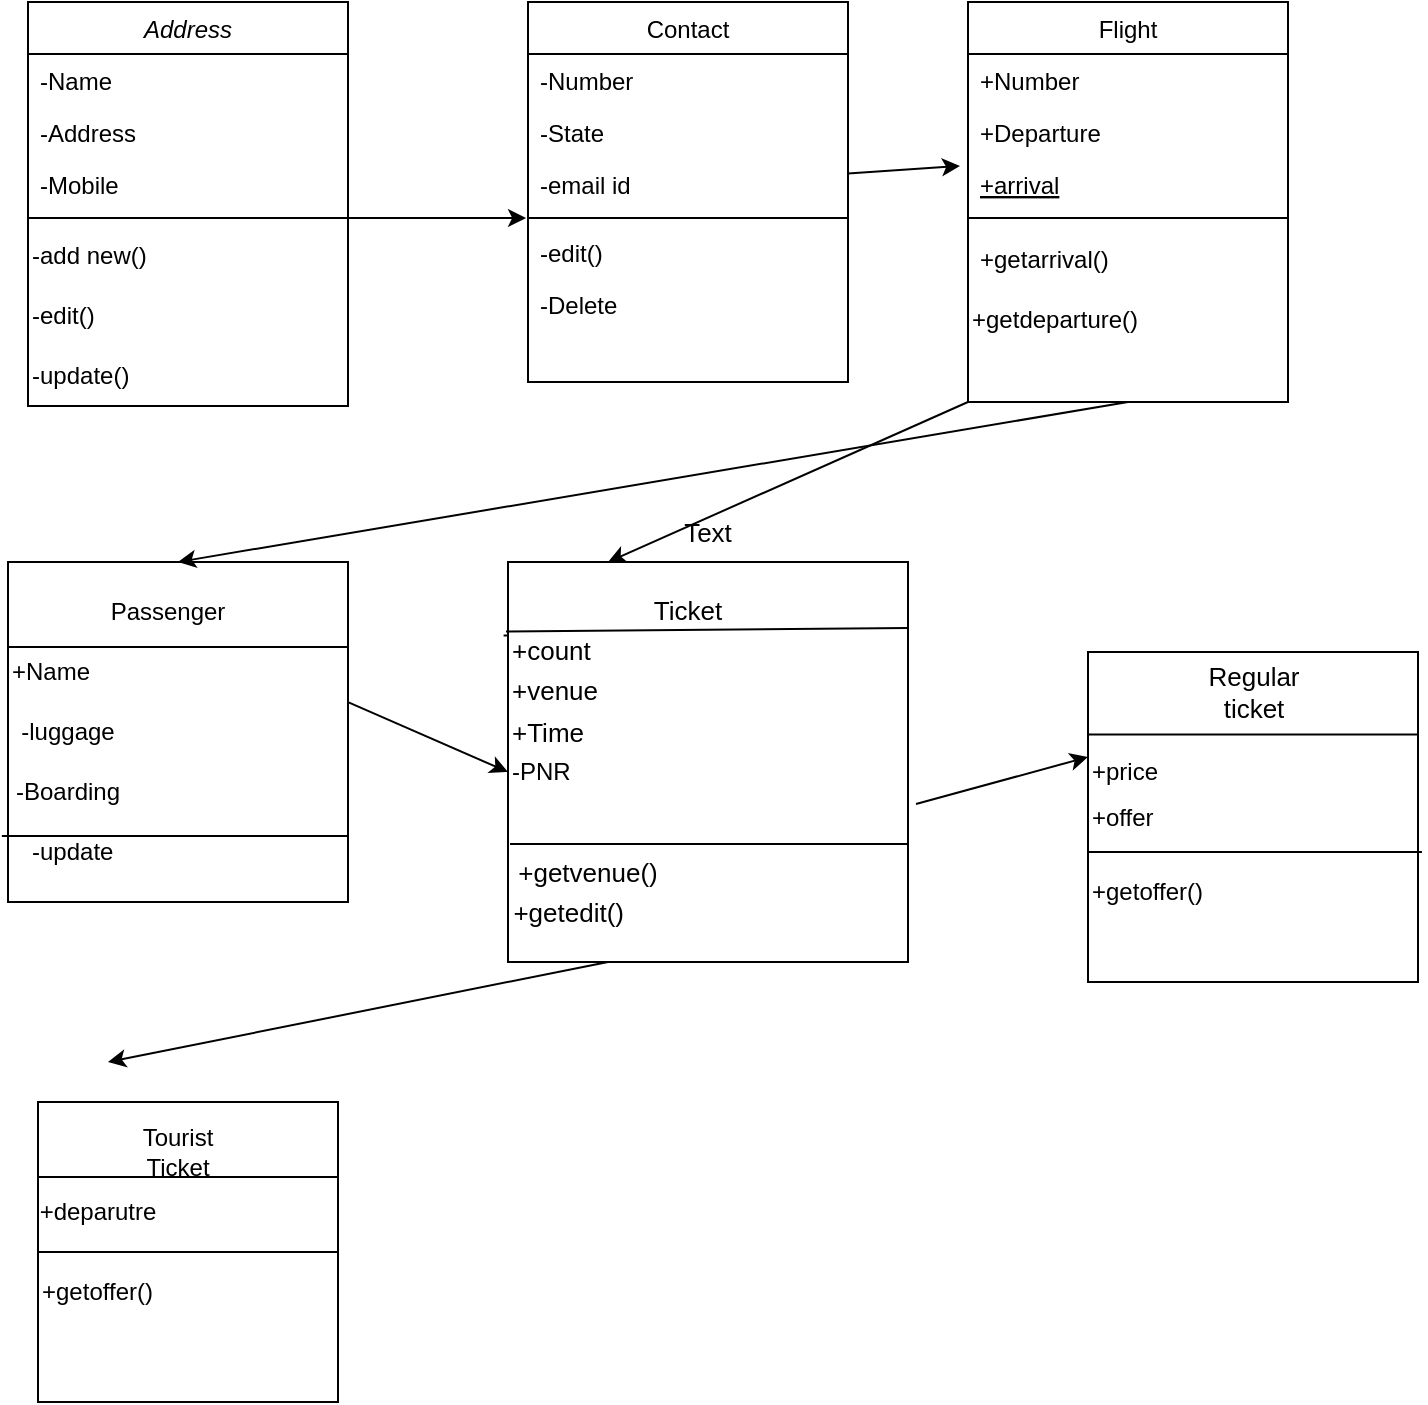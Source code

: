 <mxfile version="16.4.2" type="device"><diagram id="C5RBs43oDa-KdzZeNtuy" name="Page-1"><mxGraphModel dx="1038" dy="564" grid="1" gridSize="10" guides="1" tooltips="1" connect="1" arrows="1" fold="1" page="1" pageScale="1" pageWidth="827" pageHeight="1169" math="0" shadow="0"><root><mxCell id="WIyWlLk6GJQsqaUBKTNV-0"/><mxCell id="WIyWlLk6GJQsqaUBKTNV-1" parent="WIyWlLk6GJQsqaUBKTNV-0"/><mxCell id="zkfFHV4jXpPFQw0GAbJ--0" value="Address" style="swimlane;fontStyle=2;align=center;verticalAlign=top;childLayout=stackLayout;horizontal=1;startSize=26;horizontalStack=0;resizeParent=1;resizeLast=0;collapsible=1;marginBottom=0;rounded=0;shadow=0;strokeWidth=1;" parent="WIyWlLk6GJQsqaUBKTNV-1" vertex="1"><mxGeometry x="70" y="80" width="160" height="202" as="geometry"><mxRectangle x="230" y="140" width="160" height="26" as="alternateBounds"/></mxGeometry></mxCell><mxCell id="zkfFHV4jXpPFQw0GAbJ--1" value="-Name " style="text;align=left;verticalAlign=top;spacingLeft=4;spacingRight=4;overflow=hidden;rotatable=0;points=[[0,0.5],[1,0.5]];portConstraint=eastwest;" parent="zkfFHV4jXpPFQw0GAbJ--0" vertex="1"><mxGeometry y="26" width="160" height="26" as="geometry"/></mxCell><mxCell id="zkfFHV4jXpPFQw0GAbJ--3" value="-Address" style="text;align=left;verticalAlign=top;spacingLeft=4;spacingRight=4;overflow=hidden;rotatable=0;points=[[0,0.5],[1,0.5]];portConstraint=eastwest;rounded=0;shadow=0;html=0;" parent="zkfFHV4jXpPFQw0GAbJ--0" vertex="1"><mxGeometry y="52" width="160" height="26" as="geometry"/></mxCell><mxCell id="zkfFHV4jXpPFQw0GAbJ--5" value="-Mobile" style="text;align=left;verticalAlign=top;spacingLeft=4;spacingRight=4;overflow=hidden;rotatable=0;points=[[0,0.5],[1,0.5]];portConstraint=eastwest;" parent="zkfFHV4jXpPFQw0GAbJ--0" vertex="1"><mxGeometry y="78" width="160" height="26" as="geometry"/></mxCell><mxCell id="zkfFHV4jXpPFQw0GAbJ--4" value="" style="line;html=1;strokeWidth=1;align=left;verticalAlign=middle;spacingTop=-1;spacingLeft=3;spacingRight=3;rotatable=0;labelPosition=right;points=[];portConstraint=eastwest;" parent="zkfFHV4jXpPFQw0GAbJ--0" vertex="1"><mxGeometry y="104" width="160" height="8" as="geometry"/></mxCell><mxCell id="F2bM2LlYn9dW8FYbgGDe-0" value="-add new()" style="text;html=1;strokeColor=none;fillColor=none;align=left;verticalAlign=middle;whiteSpace=wrap;rounded=0;" vertex="1" parent="zkfFHV4jXpPFQw0GAbJ--0"><mxGeometry y="112" width="160" height="30" as="geometry"/></mxCell><mxCell id="F2bM2LlYn9dW8FYbgGDe-1" value="-edit()" style="text;html=1;strokeColor=none;fillColor=none;align=left;verticalAlign=middle;whiteSpace=wrap;rounded=0;" vertex="1" parent="zkfFHV4jXpPFQw0GAbJ--0"><mxGeometry y="142" width="160" height="30" as="geometry"/></mxCell><mxCell id="F2bM2LlYn9dW8FYbgGDe-2" value="&lt;div align=&quot;left&quot;&gt;-update()&lt;/div&gt;" style="text;html=1;strokeColor=none;fillColor=none;align=left;verticalAlign=middle;whiteSpace=wrap;rounded=0;" vertex="1" parent="zkfFHV4jXpPFQw0GAbJ--0"><mxGeometry y="172" width="160" height="30" as="geometry"/></mxCell><mxCell id="zkfFHV4jXpPFQw0GAbJ--6" value="Flight" style="swimlane;fontStyle=0;align=center;verticalAlign=top;childLayout=stackLayout;horizontal=1;startSize=26;horizontalStack=0;resizeParent=1;resizeLast=0;collapsible=1;marginBottom=0;rounded=0;shadow=0;strokeWidth=1;" parent="WIyWlLk6GJQsqaUBKTNV-1" vertex="1"><mxGeometry x="540" y="80" width="160" height="200" as="geometry"><mxRectangle x="130" y="380" width="160" height="26" as="alternateBounds"/></mxGeometry></mxCell><mxCell id="zkfFHV4jXpPFQw0GAbJ--7" value="+Number" style="text;align=left;verticalAlign=top;spacingLeft=4;spacingRight=4;overflow=hidden;rotatable=0;points=[[0,0.5],[1,0.5]];portConstraint=eastwest;" parent="zkfFHV4jXpPFQw0GAbJ--6" vertex="1"><mxGeometry y="26" width="160" height="26" as="geometry"/></mxCell><mxCell id="zkfFHV4jXpPFQw0GAbJ--8" value="+Departure" style="text;align=left;verticalAlign=top;spacingLeft=4;spacingRight=4;overflow=hidden;rotatable=0;points=[[0,0.5],[1,0.5]];portConstraint=eastwest;rounded=0;shadow=0;html=0;" parent="zkfFHV4jXpPFQw0GAbJ--6" vertex="1"><mxGeometry y="52" width="160" height="26" as="geometry"/></mxCell><mxCell id="zkfFHV4jXpPFQw0GAbJ--10" value="+arrival" style="text;align=left;verticalAlign=top;spacingLeft=4;spacingRight=4;overflow=hidden;rotatable=0;points=[[0,0.5],[1,0.5]];portConstraint=eastwest;fontStyle=4" parent="zkfFHV4jXpPFQw0GAbJ--6" vertex="1"><mxGeometry y="78" width="160" height="26" as="geometry"/></mxCell><mxCell id="zkfFHV4jXpPFQw0GAbJ--9" value="" style="line;html=1;strokeWidth=1;align=left;verticalAlign=middle;spacingTop=-1;spacingLeft=3;spacingRight=3;rotatable=0;labelPosition=right;points=[];portConstraint=eastwest;" parent="zkfFHV4jXpPFQw0GAbJ--6" vertex="1"><mxGeometry y="104" width="160" height="8" as="geometry"/></mxCell><mxCell id="zkfFHV4jXpPFQw0GAbJ--11" value="+getarrival()" style="text;align=left;verticalAlign=bottom;spacingLeft=4;spacingRight=4;overflow=hidden;rotatable=0;points=[[0,0.5],[1,0.5]];portConstraint=eastwest;" parent="zkfFHV4jXpPFQw0GAbJ--6" vertex="1"><mxGeometry y="112" width="160" height="26" as="geometry"/></mxCell><mxCell id="F2bM2LlYn9dW8FYbgGDe-3" value="&lt;div align=&quot;left&quot;&gt;+getdeparture()&lt;/div&gt;" style="text;html=1;strokeColor=none;fillColor=none;align=left;verticalAlign=bottom;whiteSpace=wrap;rounded=0;" vertex="1" parent="zkfFHV4jXpPFQw0GAbJ--6"><mxGeometry y="138" width="160" height="30" as="geometry"/></mxCell><mxCell id="zkfFHV4jXpPFQw0GAbJ--17" value="Contact" style="swimlane;fontStyle=0;align=center;verticalAlign=top;childLayout=stackLayout;horizontal=1;startSize=26;horizontalStack=0;resizeParent=1;resizeLast=0;collapsible=1;marginBottom=0;rounded=0;shadow=0;strokeWidth=1;" parent="WIyWlLk6GJQsqaUBKTNV-1" vertex="1"><mxGeometry x="320" y="80" width="160" height="190" as="geometry"><mxRectangle x="550" y="140" width="160" height="26" as="alternateBounds"/></mxGeometry></mxCell><mxCell id="zkfFHV4jXpPFQw0GAbJ--18" value="-Number " style="text;align=left;verticalAlign=top;spacingLeft=4;spacingRight=4;overflow=hidden;rotatable=0;points=[[0,0.5],[1,0.5]];portConstraint=eastwest;" parent="zkfFHV4jXpPFQw0GAbJ--17" vertex="1"><mxGeometry y="26" width="160" height="26" as="geometry"/></mxCell><mxCell id="zkfFHV4jXpPFQw0GAbJ--20" value="-State" style="text;align=left;verticalAlign=top;spacingLeft=4;spacingRight=4;overflow=hidden;rotatable=0;points=[[0,0.5],[1,0.5]];portConstraint=eastwest;rounded=0;shadow=0;html=0;" parent="zkfFHV4jXpPFQw0GAbJ--17" vertex="1"><mxGeometry y="52" width="160" height="26" as="geometry"/></mxCell><mxCell id="zkfFHV4jXpPFQw0GAbJ--21" value="-email id" style="text;align=left;verticalAlign=top;spacingLeft=4;spacingRight=4;overflow=hidden;rotatable=0;points=[[0,0.5],[1,0.5]];portConstraint=eastwest;rounded=0;shadow=0;html=0;" parent="zkfFHV4jXpPFQw0GAbJ--17" vertex="1"><mxGeometry y="78" width="160" height="26" as="geometry"/></mxCell><mxCell id="zkfFHV4jXpPFQw0GAbJ--23" value="" style="line;html=1;strokeWidth=1;align=left;verticalAlign=middle;spacingTop=-1;spacingLeft=3;spacingRight=3;rotatable=0;labelPosition=right;points=[];portConstraint=eastwest;" parent="zkfFHV4jXpPFQw0GAbJ--17" vertex="1"><mxGeometry y="104" width="160" height="8" as="geometry"/></mxCell><mxCell id="zkfFHV4jXpPFQw0GAbJ--24" value="-edit()" style="text;align=left;verticalAlign=top;spacingLeft=4;spacingRight=4;overflow=hidden;rotatable=0;points=[[0,0.5],[1,0.5]];portConstraint=eastwest;" parent="zkfFHV4jXpPFQw0GAbJ--17" vertex="1"><mxGeometry y="112" width="160" height="26" as="geometry"/></mxCell><mxCell id="zkfFHV4jXpPFQw0GAbJ--25" value="-Delete" style="text;align=left;verticalAlign=top;spacingLeft=4;spacingRight=4;overflow=hidden;rotatable=0;points=[[0,0.5],[1,0.5]];portConstraint=eastwest;" parent="zkfFHV4jXpPFQw0GAbJ--17" vertex="1"><mxGeometry y="138" width="160" height="26" as="geometry"/></mxCell><mxCell id="F2bM2LlYn9dW8FYbgGDe-4" value="" style="whiteSpace=wrap;html=1;aspect=fixed;" vertex="1" parent="WIyWlLk6GJQsqaUBKTNV-1"><mxGeometry x="60" y="360" width="170" height="170" as="geometry"/></mxCell><mxCell id="F2bM2LlYn9dW8FYbgGDe-5" value="Passenger" style="text;html=1;strokeColor=none;fillColor=none;align=center;verticalAlign=middle;whiteSpace=wrap;rounded=0;" vertex="1" parent="WIyWlLk6GJQsqaUBKTNV-1"><mxGeometry x="110" y="370" width="60" height="30" as="geometry"/></mxCell><mxCell id="F2bM2LlYn9dW8FYbgGDe-7" value="" style="endArrow=none;html=1;rounded=0;exitX=0;exitY=0.25;exitDx=0;exitDy=0;entryX=1;entryY=0.25;entryDx=0;entryDy=0;" edge="1" parent="WIyWlLk6GJQsqaUBKTNV-1" source="F2bM2LlYn9dW8FYbgGDe-4" target="F2bM2LlYn9dW8FYbgGDe-4"><mxGeometry width="50" height="50" relative="1" as="geometry"><mxPoint x="390" y="370" as="sourcePoint"/><mxPoint x="220" y="400" as="targetPoint"/></mxGeometry></mxCell><mxCell id="F2bM2LlYn9dW8FYbgGDe-8" value="-Boarding" style="text;html=1;strokeColor=none;fillColor=none;align=center;verticalAlign=middle;whiteSpace=wrap;rounded=0;" vertex="1" parent="WIyWlLk6GJQsqaUBKTNV-1"><mxGeometry x="60" y="460" width="60" height="30" as="geometry"/></mxCell><mxCell id="F2bM2LlYn9dW8FYbgGDe-9" value="+Name" style="text;html=1;strokeColor=none;fillColor=none;align=left;verticalAlign=middle;whiteSpace=wrap;rounded=0;" vertex="1" parent="WIyWlLk6GJQsqaUBKTNV-1"><mxGeometry x="60" y="400" width="60" height="30" as="geometry"/></mxCell><mxCell id="F2bM2LlYn9dW8FYbgGDe-10" value="-luggage" style="text;html=1;strokeColor=none;fillColor=none;align=center;verticalAlign=middle;whiteSpace=wrap;rounded=0;" vertex="1" parent="WIyWlLk6GJQsqaUBKTNV-1"><mxGeometry x="60" y="430" width="60" height="30" as="geometry"/></mxCell><mxCell id="F2bM2LlYn9dW8FYbgGDe-11" value="" style="endArrow=none;html=1;rounded=0;exitX=-0.011;exitY=0.184;exitDx=0;exitDy=0;exitPerimeter=0;entryX=0.995;entryY=0.184;entryDx=0;entryDy=0;entryPerimeter=0;" edge="1" parent="WIyWlLk6GJQsqaUBKTNV-1" source="F2bM2LlYn9dW8FYbgGDe-15" target="F2bM2LlYn9dW8FYbgGDe-15"><mxGeometry width="50" height="50" relative="1" as="geometry"><mxPoint x="390" y="370" as="sourcePoint"/><mxPoint x="440" y="320" as="targetPoint"/></mxGeometry></mxCell><mxCell id="F2bM2LlYn9dW8FYbgGDe-12" value="" style="endArrow=none;html=1;rounded=0;exitX=-0.018;exitY=0.806;exitDx=0;exitDy=0;exitPerimeter=0;entryX=1;entryY=0.806;entryDx=0;entryDy=0;entryPerimeter=0;" edge="1" parent="WIyWlLk6GJQsqaUBKTNV-1" source="F2bM2LlYn9dW8FYbgGDe-4" target="F2bM2LlYn9dW8FYbgGDe-4"><mxGeometry width="50" height="50" relative="1" as="geometry"><mxPoint x="390" y="370" as="sourcePoint"/><mxPoint x="230" y="490" as="targetPoint"/></mxGeometry></mxCell><mxCell id="F2bM2LlYn9dW8FYbgGDe-13" value="&lt;div align=&quot;left&quot;&gt;-update&lt;/div&gt;" style="text;html=1;strokeColor=none;fillColor=none;align=left;verticalAlign=middle;whiteSpace=wrap;rounded=0;" vertex="1" parent="WIyWlLk6GJQsqaUBKTNV-1"><mxGeometry x="70" y="490" width="60" height="30" as="geometry"/></mxCell><mxCell id="F2bM2LlYn9dW8FYbgGDe-15" value="" style="whiteSpace=wrap;html=1;aspect=fixed;" vertex="1" parent="WIyWlLk6GJQsqaUBKTNV-1"><mxGeometry x="310" y="360" width="200" height="200" as="geometry"/></mxCell><mxCell id="F2bM2LlYn9dW8FYbgGDe-17" value="Ticket" style="text;html=1;strokeColor=none;fillColor=none;align=center;verticalAlign=top;whiteSpace=wrap;rounded=0;fontSize=13;" vertex="1" parent="WIyWlLk6GJQsqaUBKTNV-1"><mxGeometry x="370" y="370" width="60" height="30" as="geometry"/></mxCell><mxCell id="F2bM2LlYn9dW8FYbgGDe-18" value="" style="endArrow=none;html=1;rounded=0;exitX=-0.005;exitY=0.174;exitDx=0;exitDy=0;exitPerimeter=0;" edge="1" parent="WIyWlLk6GJQsqaUBKTNV-1" source="F2bM2LlYn9dW8FYbgGDe-15"><mxGeometry width="50" height="50" relative="1" as="geometry"><mxPoint x="390" y="370" as="sourcePoint"/><mxPoint x="510" y="393" as="targetPoint"/></mxGeometry></mxCell><mxCell id="F2bM2LlYn9dW8FYbgGDe-19" value="Text" style="text;html=1;strokeColor=none;fillColor=none;align=center;verticalAlign=middle;whiteSpace=wrap;rounded=0;fontSize=13;" vertex="1" parent="WIyWlLk6GJQsqaUBKTNV-1"><mxGeometry x="380" y="330" width="60" height="30" as="geometry"/></mxCell><mxCell id="F2bM2LlYn9dW8FYbgGDe-20" value="+count" style="text;html=1;strokeColor=none;fillColor=none;align=left;verticalAlign=top;whiteSpace=wrap;rounded=0;fontSize=13;" vertex="1" parent="WIyWlLk6GJQsqaUBKTNV-1"><mxGeometry x="310" y="390" width="60" height="30" as="geometry"/></mxCell><mxCell id="F2bM2LlYn9dW8FYbgGDe-21" value="+venue" style="text;html=1;strokeColor=none;fillColor=none;align=left;verticalAlign=top;whiteSpace=wrap;rounded=0;fontSize=13;" vertex="1" parent="WIyWlLk6GJQsqaUBKTNV-1"><mxGeometry x="310" y="410" width="60" height="30" as="geometry"/></mxCell><mxCell id="F2bM2LlYn9dW8FYbgGDe-22" value="+Time" style="text;html=1;strokeColor=none;fillColor=none;align=left;verticalAlign=middle;whiteSpace=wrap;rounded=0;fontSize=13;" vertex="1" parent="WIyWlLk6GJQsqaUBKTNV-1"><mxGeometry x="310" y="430" width="60" height="30" as="geometry"/></mxCell><mxCell id="F2bM2LlYn9dW8FYbgGDe-23" value="-PNR" style="text;html=1;strokeColor=none;fillColor=none;align=left;verticalAlign=middle;whiteSpace=wrap;rounded=0;fontSize=12;" vertex="1" parent="WIyWlLk6GJQsqaUBKTNV-1"><mxGeometry x="310" y="450" width="60" height="30" as="geometry"/></mxCell><mxCell id="F2bM2LlYn9dW8FYbgGDe-24" value="" style="endArrow=none;html=1;rounded=0;fontSize=12;exitX=0.005;exitY=0.705;exitDx=0;exitDy=0;exitPerimeter=0;" edge="1" parent="WIyWlLk6GJQsqaUBKTNV-1" source="F2bM2LlYn9dW8FYbgGDe-15"><mxGeometry width="50" height="50" relative="1" as="geometry"><mxPoint x="390" y="370" as="sourcePoint"/><mxPoint x="510" y="501" as="targetPoint"/></mxGeometry></mxCell><mxCell id="F2bM2LlYn9dW8FYbgGDe-25" value="+getvenue()" style="text;html=1;strokeColor=none;fillColor=none;align=center;verticalAlign=middle;whiteSpace=wrap;rounded=0;fontSize=13;" vertex="1" parent="WIyWlLk6GJQsqaUBKTNV-1"><mxGeometry x="320" y="500" width="60" height="30" as="geometry"/></mxCell><mxCell id="F2bM2LlYn9dW8FYbgGDe-26" value="+getedit()" style="text;html=1;strokeColor=none;fillColor=none;align=right;verticalAlign=middle;whiteSpace=wrap;rounded=0;fontSize=13;" vertex="1" parent="WIyWlLk6GJQsqaUBKTNV-1"><mxGeometry x="310" y="520" width="60" height="30" as="geometry"/></mxCell><mxCell id="F2bM2LlYn9dW8FYbgGDe-28" value="" style="whiteSpace=wrap;html=1;aspect=fixed;fontSize=13;" vertex="1" parent="WIyWlLk6GJQsqaUBKTNV-1"><mxGeometry x="600" y="405" width="165" height="165" as="geometry"/></mxCell><mxCell id="F2bM2LlYn9dW8FYbgGDe-29" value="Regular ticket" style="text;html=1;strokeColor=none;fillColor=none;align=center;verticalAlign=middle;whiteSpace=wrap;rounded=0;fontSize=13;" vertex="1" parent="WIyWlLk6GJQsqaUBKTNV-1"><mxGeometry x="652.5" y="410" width="60" height="30" as="geometry"/></mxCell><mxCell id="F2bM2LlYn9dW8FYbgGDe-30" value="" style="endArrow=none;html=1;rounded=0;fontSize=13;entryX=1;entryY=0.25;entryDx=0;entryDy=0;exitX=0;exitY=0.25;exitDx=0;exitDy=0;" edge="1" parent="WIyWlLk6GJQsqaUBKTNV-1" source="F2bM2LlYn9dW8FYbgGDe-28" target="F2bM2LlYn9dW8FYbgGDe-28"><mxGeometry width="50" height="50" relative="1" as="geometry"><mxPoint x="610" y="446" as="sourcePoint"/><mxPoint x="440" y="320" as="targetPoint"/></mxGeometry></mxCell><mxCell id="F2bM2LlYn9dW8FYbgGDe-31" value="+price" style="text;html=1;strokeColor=none;fillColor=none;align=left;verticalAlign=middle;whiteSpace=wrap;rounded=0;fontSize=12;" vertex="1" parent="WIyWlLk6GJQsqaUBKTNV-1"><mxGeometry x="600" y="450" width="60" height="30" as="geometry"/></mxCell><mxCell id="F2bM2LlYn9dW8FYbgGDe-32" value="&lt;div align=&quot;left&quot;&gt;+offer&lt;/div&gt;" style="text;html=1;strokeColor=none;fillColor=none;align=left;verticalAlign=middle;whiteSpace=wrap;rounded=0;fontSize=12;" vertex="1" parent="WIyWlLk6GJQsqaUBKTNV-1"><mxGeometry x="600" y="472.5" width="60" height="30" as="geometry"/></mxCell><mxCell id="F2bM2LlYn9dW8FYbgGDe-33" value="" style="endArrow=none;html=1;rounded=0;fontSize=12;entryX=1.012;entryY=0.606;entryDx=0;entryDy=0;entryPerimeter=0;" edge="1" parent="WIyWlLk6GJQsqaUBKTNV-1" target="F2bM2LlYn9dW8FYbgGDe-28"><mxGeometry width="50" height="50" relative="1" as="geometry"><mxPoint x="600" y="505" as="sourcePoint"/><mxPoint x="440" y="320" as="targetPoint"/></mxGeometry></mxCell><mxCell id="F2bM2LlYn9dW8FYbgGDe-34" value="&lt;div align=&quot;left&quot;&gt;+getoffer()&lt;/div&gt;" style="text;html=1;strokeColor=none;fillColor=none;align=left;verticalAlign=middle;whiteSpace=wrap;rounded=0;fontSize=12;" vertex="1" parent="WIyWlLk6GJQsqaUBKTNV-1"><mxGeometry x="600" y="510" width="60" height="30" as="geometry"/></mxCell><mxCell id="F2bM2LlYn9dW8FYbgGDe-35" value="" style="whiteSpace=wrap;html=1;aspect=fixed;fontSize=12;" vertex="1" parent="WIyWlLk6GJQsqaUBKTNV-1"><mxGeometry x="75" y="630" width="150" height="150" as="geometry"/></mxCell><mxCell id="F2bM2LlYn9dW8FYbgGDe-36" value="Tourist Ticket" style="text;html=1;strokeColor=none;fillColor=none;align=center;verticalAlign=middle;whiteSpace=wrap;rounded=0;fontSize=12;" vertex="1" parent="WIyWlLk6GJQsqaUBKTNV-1"><mxGeometry x="115" y="640" width="60" height="30" as="geometry"/></mxCell><mxCell id="F2bM2LlYn9dW8FYbgGDe-37" value="" style="endArrow=none;html=1;rounded=0;fontSize=12;exitX=0;exitY=0.25;exitDx=0;exitDy=0;entryX=1;entryY=0.25;entryDx=0;entryDy=0;" edge="1" parent="WIyWlLk6GJQsqaUBKTNV-1" source="F2bM2LlYn9dW8FYbgGDe-35" target="F2bM2LlYn9dW8FYbgGDe-35"><mxGeometry width="50" height="50" relative="1" as="geometry"><mxPoint x="390" y="550" as="sourcePoint"/><mxPoint x="440" y="500" as="targetPoint"/></mxGeometry></mxCell><mxCell id="F2bM2LlYn9dW8FYbgGDe-38" value="+deparutre" style="text;html=1;strokeColor=none;fillColor=none;align=center;verticalAlign=middle;whiteSpace=wrap;rounded=0;fontSize=12;" vertex="1" parent="WIyWlLk6GJQsqaUBKTNV-1"><mxGeometry x="75" y="670" width="60" height="30" as="geometry"/></mxCell><mxCell id="F2bM2LlYn9dW8FYbgGDe-39" value="" style="endArrow=none;html=1;rounded=0;fontSize=12;exitX=0;exitY=0.5;exitDx=0;exitDy=0;entryX=1;entryY=0.5;entryDx=0;entryDy=0;" edge="1" parent="WIyWlLk6GJQsqaUBKTNV-1" source="F2bM2LlYn9dW8FYbgGDe-35" target="F2bM2LlYn9dW8FYbgGDe-35"><mxGeometry width="50" height="50" relative="1" as="geometry"><mxPoint x="390" y="550" as="sourcePoint"/><mxPoint x="440" y="500" as="targetPoint"/></mxGeometry></mxCell><mxCell id="F2bM2LlYn9dW8FYbgGDe-41" value="+getoffer()" style="text;html=1;strokeColor=none;fillColor=none;align=left;verticalAlign=middle;whiteSpace=wrap;rounded=0;fontSize=12;" vertex="1" parent="WIyWlLk6GJQsqaUBKTNV-1"><mxGeometry x="75" y="710" width="60" height="30" as="geometry"/></mxCell><mxCell id="F2bM2LlYn9dW8FYbgGDe-42" value="" style="endArrow=classic;html=1;rounded=0;fontSize=12;entryX=-0.006;entryY=0.5;entryDx=0;entryDy=0;entryPerimeter=0;" edge="1" parent="WIyWlLk6GJQsqaUBKTNV-1" source="zkfFHV4jXpPFQw0GAbJ--4" target="zkfFHV4jXpPFQw0GAbJ--23"><mxGeometry width="50" height="50" relative="1" as="geometry"><mxPoint x="390" y="230" as="sourcePoint"/><mxPoint x="310" y="180" as="targetPoint"/></mxGeometry></mxCell><mxCell id="F2bM2LlYn9dW8FYbgGDe-43" value="" style="endArrow=classic;html=1;rounded=0;fontSize=12;entryX=0.25;entryY=0;entryDx=0;entryDy=0;exitX=0;exitY=1;exitDx=0;exitDy=0;" edge="1" parent="WIyWlLk6GJQsqaUBKTNV-1" source="zkfFHV4jXpPFQw0GAbJ--6" target="F2bM2LlYn9dW8FYbgGDe-15"><mxGeometry width="50" height="50" relative="1" as="geometry"><mxPoint x="390" y="230" as="sourcePoint"/><mxPoint x="440" y="180" as="targetPoint"/></mxGeometry></mxCell><mxCell id="F2bM2LlYn9dW8FYbgGDe-44" value="" style="endArrow=classic;html=1;rounded=0;fontSize=12;entryX=0.5;entryY=0;entryDx=0;entryDy=0;exitX=0.5;exitY=1;exitDx=0;exitDy=0;" edge="1" parent="WIyWlLk6GJQsqaUBKTNV-1" source="zkfFHV4jXpPFQw0GAbJ--6" target="F2bM2LlYn9dW8FYbgGDe-4"><mxGeometry width="50" height="50" relative="1" as="geometry"><mxPoint x="390" y="230" as="sourcePoint"/><mxPoint x="440" y="180" as="targetPoint"/></mxGeometry></mxCell><mxCell id="F2bM2LlYn9dW8FYbgGDe-45" value="" style="endArrow=classic;html=1;rounded=0;fontSize=12;entryX=-0.025;entryY=0.154;entryDx=0;entryDy=0;entryPerimeter=0;" edge="1" parent="WIyWlLk6GJQsqaUBKTNV-1" source="zkfFHV4jXpPFQw0GAbJ--21" target="zkfFHV4jXpPFQw0GAbJ--10"><mxGeometry width="50" height="50" relative="1" as="geometry"><mxPoint x="490" y="160" as="sourcePoint"/><mxPoint x="440" y="160" as="targetPoint"/></mxGeometry></mxCell><mxCell id="F2bM2LlYn9dW8FYbgGDe-46" value="" style="endArrow=classic;html=1;rounded=0;fontSize=12;exitX=1;exitY=0.412;exitDx=0;exitDy=0;exitPerimeter=0;entryX=0;entryY=0.5;entryDx=0;entryDy=0;" edge="1" parent="WIyWlLk6GJQsqaUBKTNV-1" source="F2bM2LlYn9dW8FYbgGDe-4" target="F2bM2LlYn9dW8FYbgGDe-23"><mxGeometry width="50" height="50" relative="1" as="geometry"><mxPoint x="390" y="400" as="sourcePoint"/><mxPoint x="440" y="350" as="targetPoint"/></mxGeometry></mxCell><mxCell id="F2bM2LlYn9dW8FYbgGDe-47" value="" style="endArrow=classic;html=1;rounded=0;fontSize=12;exitX=1.02;exitY=0.605;exitDx=0;exitDy=0;exitPerimeter=0;entryX=0;entryY=0.25;entryDx=0;entryDy=0;" edge="1" parent="WIyWlLk6GJQsqaUBKTNV-1" source="F2bM2LlYn9dW8FYbgGDe-15" target="F2bM2LlYn9dW8FYbgGDe-31"><mxGeometry width="50" height="50" relative="1" as="geometry"><mxPoint x="390" y="440" as="sourcePoint"/><mxPoint x="440" y="390" as="targetPoint"/></mxGeometry></mxCell><mxCell id="F2bM2LlYn9dW8FYbgGDe-48" value="" style="endArrow=classic;html=1;rounded=0;fontSize=12;exitX=0.25;exitY=1;exitDx=0;exitDy=0;" edge="1" parent="WIyWlLk6GJQsqaUBKTNV-1" source="F2bM2LlYn9dW8FYbgGDe-15"><mxGeometry width="50" height="50" relative="1" as="geometry"><mxPoint x="390" y="440" as="sourcePoint"/><mxPoint x="110" y="610" as="targetPoint"/></mxGeometry></mxCell></root></mxGraphModel></diagram></mxfile>